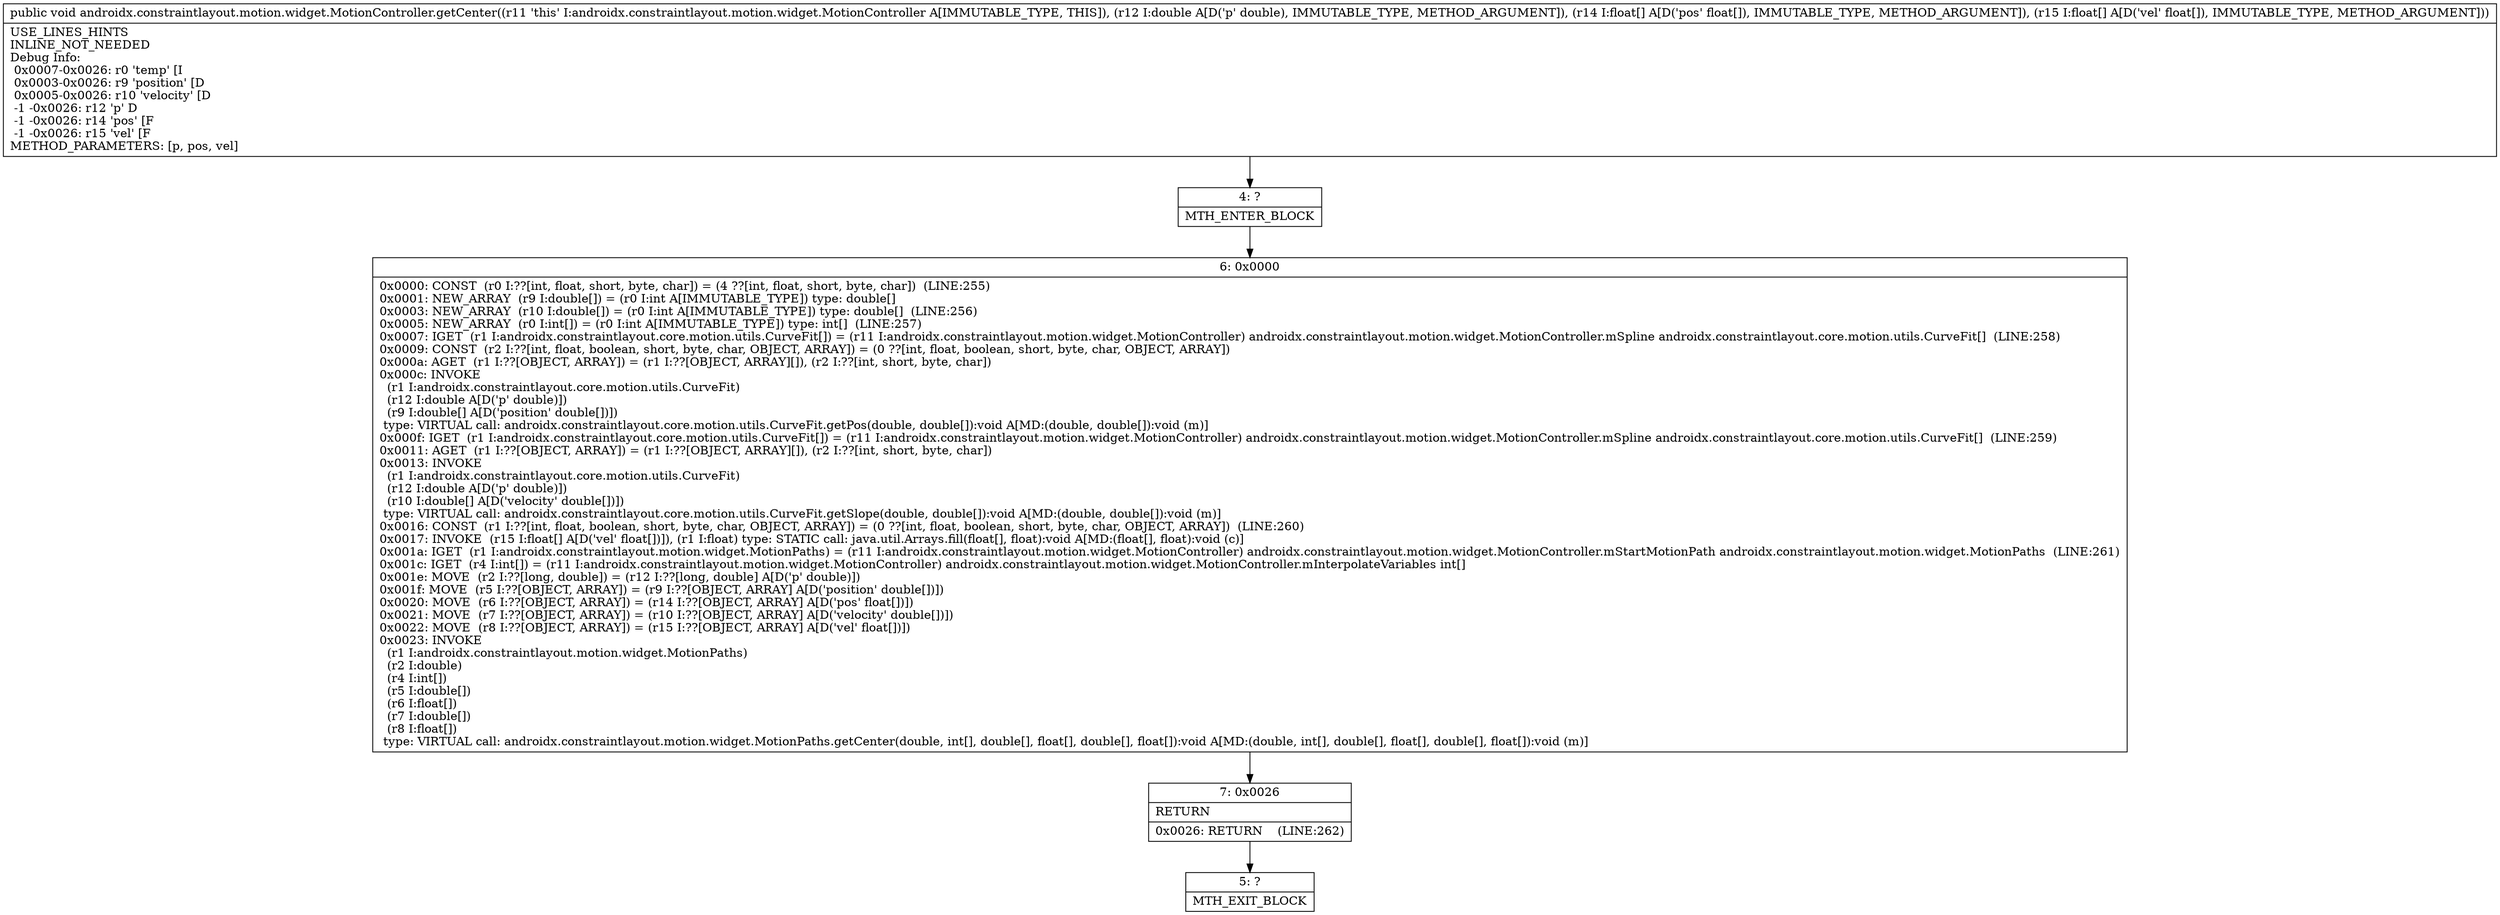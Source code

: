 digraph "CFG forandroidx.constraintlayout.motion.widget.MotionController.getCenter(D[F[F)V" {
Node_4 [shape=record,label="{4\:\ ?|MTH_ENTER_BLOCK\l}"];
Node_6 [shape=record,label="{6\:\ 0x0000|0x0000: CONST  (r0 I:??[int, float, short, byte, char]) = (4 ??[int, float, short, byte, char])  (LINE:255)\l0x0001: NEW_ARRAY  (r9 I:double[]) = (r0 I:int A[IMMUTABLE_TYPE]) type: double[] \l0x0003: NEW_ARRAY  (r10 I:double[]) = (r0 I:int A[IMMUTABLE_TYPE]) type: double[]  (LINE:256)\l0x0005: NEW_ARRAY  (r0 I:int[]) = (r0 I:int A[IMMUTABLE_TYPE]) type: int[]  (LINE:257)\l0x0007: IGET  (r1 I:androidx.constraintlayout.core.motion.utils.CurveFit[]) = (r11 I:androidx.constraintlayout.motion.widget.MotionController) androidx.constraintlayout.motion.widget.MotionController.mSpline androidx.constraintlayout.core.motion.utils.CurveFit[]  (LINE:258)\l0x0009: CONST  (r2 I:??[int, float, boolean, short, byte, char, OBJECT, ARRAY]) = (0 ??[int, float, boolean, short, byte, char, OBJECT, ARRAY]) \l0x000a: AGET  (r1 I:??[OBJECT, ARRAY]) = (r1 I:??[OBJECT, ARRAY][]), (r2 I:??[int, short, byte, char]) \l0x000c: INVOKE  \l  (r1 I:androidx.constraintlayout.core.motion.utils.CurveFit)\l  (r12 I:double A[D('p' double)])\l  (r9 I:double[] A[D('position' double[])])\l type: VIRTUAL call: androidx.constraintlayout.core.motion.utils.CurveFit.getPos(double, double[]):void A[MD:(double, double[]):void (m)]\l0x000f: IGET  (r1 I:androidx.constraintlayout.core.motion.utils.CurveFit[]) = (r11 I:androidx.constraintlayout.motion.widget.MotionController) androidx.constraintlayout.motion.widget.MotionController.mSpline androidx.constraintlayout.core.motion.utils.CurveFit[]  (LINE:259)\l0x0011: AGET  (r1 I:??[OBJECT, ARRAY]) = (r1 I:??[OBJECT, ARRAY][]), (r2 I:??[int, short, byte, char]) \l0x0013: INVOKE  \l  (r1 I:androidx.constraintlayout.core.motion.utils.CurveFit)\l  (r12 I:double A[D('p' double)])\l  (r10 I:double[] A[D('velocity' double[])])\l type: VIRTUAL call: androidx.constraintlayout.core.motion.utils.CurveFit.getSlope(double, double[]):void A[MD:(double, double[]):void (m)]\l0x0016: CONST  (r1 I:??[int, float, boolean, short, byte, char, OBJECT, ARRAY]) = (0 ??[int, float, boolean, short, byte, char, OBJECT, ARRAY])  (LINE:260)\l0x0017: INVOKE  (r15 I:float[] A[D('vel' float[])]), (r1 I:float) type: STATIC call: java.util.Arrays.fill(float[], float):void A[MD:(float[], float):void (c)]\l0x001a: IGET  (r1 I:androidx.constraintlayout.motion.widget.MotionPaths) = (r11 I:androidx.constraintlayout.motion.widget.MotionController) androidx.constraintlayout.motion.widget.MotionController.mStartMotionPath androidx.constraintlayout.motion.widget.MotionPaths  (LINE:261)\l0x001c: IGET  (r4 I:int[]) = (r11 I:androidx.constraintlayout.motion.widget.MotionController) androidx.constraintlayout.motion.widget.MotionController.mInterpolateVariables int[] \l0x001e: MOVE  (r2 I:??[long, double]) = (r12 I:??[long, double] A[D('p' double)]) \l0x001f: MOVE  (r5 I:??[OBJECT, ARRAY]) = (r9 I:??[OBJECT, ARRAY] A[D('position' double[])]) \l0x0020: MOVE  (r6 I:??[OBJECT, ARRAY]) = (r14 I:??[OBJECT, ARRAY] A[D('pos' float[])]) \l0x0021: MOVE  (r7 I:??[OBJECT, ARRAY]) = (r10 I:??[OBJECT, ARRAY] A[D('velocity' double[])]) \l0x0022: MOVE  (r8 I:??[OBJECT, ARRAY]) = (r15 I:??[OBJECT, ARRAY] A[D('vel' float[])]) \l0x0023: INVOKE  \l  (r1 I:androidx.constraintlayout.motion.widget.MotionPaths)\l  (r2 I:double)\l  (r4 I:int[])\l  (r5 I:double[])\l  (r6 I:float[])\l  (r7 I:double[])\l  (r8 I:float[])\l type: VIRTUAL call: androidx.constraintlayout.motion.widget.MotionPaths.getCenter(double, int[], double[], float[], double[], float[]):void A[MD:(double, int[], double[], float[], double[], float[]):void (m)]\l}"];
Node_7 [shape=record,label="{7\:\ 0x0026|RETURN\l|0x0026: RETURN    (LINE:262)\l}"];
Node_5 [shape=record,label="{5\:\ ?|MTH_EXIT_BLOCK\l}"];
MethodNode[shape=record,label="{public void androidx.constraintlayout.motion.widget.MotionController.getCenter((r11 'this' I:androidx.constraintlayout.motion.widget.MotionController A[IMMUTABLE_TYPE, THIS]), (r12 I:double A[D('p' double), IMMUTABLE_TYPE, METHOD_ARGUMENT]), (r14 I:float[] A[D('pos' float[]), IMMUTABLE_TYPE, METHOD_ARGUMENT]), (r15 I:float[] A[D('vel' float[]), IMMUTABLE_TYPE, METHOD_ARGUMENT]))  | USE_LINES_HINTS\lINLINE_NOT_NEEDED\lDebug Info:\l  0x0007\-0x0026: r0 'temp' [I\l  0x0003\-0x0026: r9 'position' [D\l  0x0005\-0x0026: r10 'velocity' [D\l  \-1 \-0x0026: r12 'p' D\l  \-1 \-0x0026: r14 'pos' [F\l  \-1 \-0x0026: r15 'vel' [F\lMETHOD_PARAMETERS: [p, pos, vel]\l}"];
MethodNode -> Node_4;Node_4 -> Node_6;
Node_6 -> Node_7;
Node_7 -> Node_5;
}

